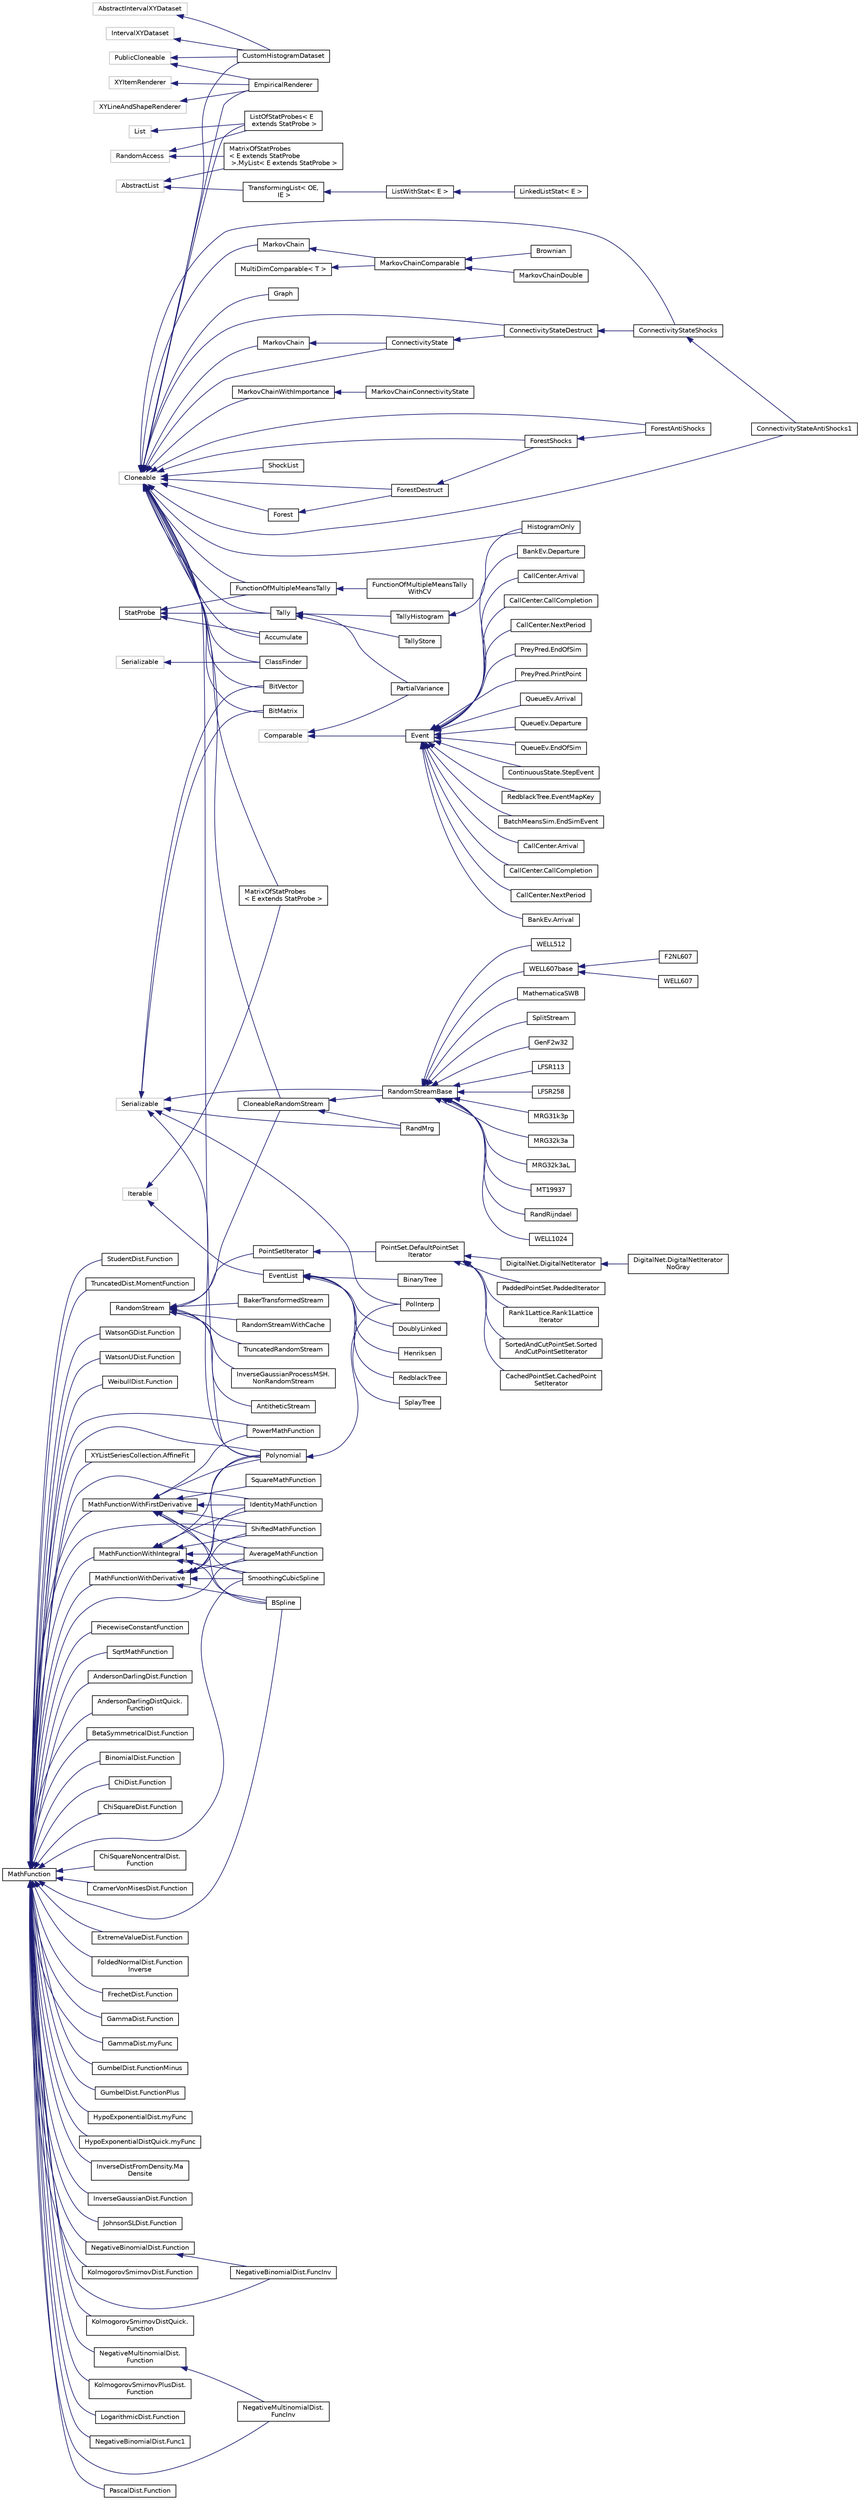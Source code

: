 digraph "Graphical Class Hierarchy"
{
 // INTERACTIVE_SVG=YES
  bgcolor="transparent";
  edge [fontname="Helvetica",fontsize="10",labelfontname="Helvetica",labelfontsize="10"];
  node [fontname="Helvetica",fontsize="10",shape=record];
  rankdir="LR";
  Node782 [label="AbstractIntervalXYDataset",height=0.2,width=0.4,color="grey75"];
  Node782 -> Node698 [dir="back",color="midnightblue",fontsize="10",style="solid",fontname="Helvetica"];
  Node698 [label="CustomHistogramDataset",height=0.2,width=0.4,color="black",URL="$d9/d1e/classumontreal_1_1ssj_1_1charts_1_1CustomHistogramDataset.html",tooltip="A dataset that can be used for creating histograms. "];
  Node778 [label="AbstractList",height=0.2,width=0.4,color="grey75"];
  Node778 -> Node755 [dir="back",color="midnightblue",fontsize="10",style="solid",fontname="Helvetica"];
  Node755 [label="MatrixOfStatProbes\l\< E extends StatProbe\l \>.MyList\< E extends StatProbe \>",height=0.2,width=0.4,color="black",URL="$d0/d79/classumontreal_1_1ssj_1_1stat_1_1matrix_1_1MatrixOfStatProbes_1_1MyList.html"];
  Node778 -> Node779 [dir="back",color="midnightblue",fontsize="10",style="solid",fontname="Helvetica"];
  Node779 [label="TransformingList\< OE,\l IE \>",height=0.2,width=0.4,color="black",URL="$da/d72/classumontreal_1_1ssj_1_1util_1_1TransformingList.html",tooltip="Represents a list that dynamically transforms the elements of another list. "];
  Node779 -> Node780 [dir="back",color="midnightblue",fontsize="10",style="solid",fontname="Helvetica"];
  Node780 [label="ListWithStat\< E \>",height=0.2,width=0.4,color="black",URL="$d1/dd3/classumontreal_1_1ssj_1_1simevents_1_1ListWithStat.html",tooltip="Implements a list with integrated statistical probes to provide automatic collection of statistics on..."];
  Node780 -> Node781 [dir="back",color="midnightblue",fontsize="10",style="solid",fontname="Helvetica"];
  Node781 [label="LinkedListStat\< E \>",height=0.2,width=0.4,color="black",URL="$d4/d83/classumontreal_1_1ssj_1_1simevents_1_1LinkedListStat.html",tooltip="This class extends ListWithStat, and uses a linked list as the internal data structure. "];
  Node770 [label="IntervalXYDataset",height=0.2,width=0.4,color="grey75"];
  Node770 -> Node698 [dir="back",color="midnightblue",fontsize="10",style="solid",fontname="Helvetica"];
  Node765 [label="List",height=0.2,width=0.4,color="grey75"];
  Node765 -> Node714 [dir="back",color="midnightblue",fontsize="10",style="solid",fontname="Helvetica"];
  Node714 [label="ListOfStatProbes\< E\l extends StatProbe \>",height=0.2,width=0.4,color="black",URL="$dc/d24/classumontreal_1_1ssj_1_1stat_1_1list_1_1ListOfStatProbes.html",tooltip="Represents a list of statistical probes that can be managed simultaneously. "];
  Node756 [label="PublicCloneable",height=0.2,width=0.4,color="grey75"];
  Node756 -> Node698 [dir="back",color="midnightblue",fontsize="10",style="solid",fontname="Helvetica"];
  Node756 -> Node699 [dir="back",color="midnightblue",fontsize="10",style="solid",fontname="Helvetica"];
  Node699 [label="EmpiricalRenderer",height=0.2,width=0.4,color="black",URL="$d0/d6f/classumontreal_1_1ssj_1_1charts_1_1EmpiricalRenderer.html",tooltip="A renderer that draws horizontal lines between points and/or draws shapes at each data point to provi..."];
  Node754 [label="RandomAccess",height=0.2,width=0.4,color="grey75"];
  Node754 -> Node714 [dir="back",color="midnightblue",fontsize="10",style="solid",fontname="Helvetica"];
  Node754 -> Node755 [dir="back",color="midnightblue",fontsize="10",style="solid",fontname="Helvetica"];
  Node753 [label="Serializable",height=0.2,width=0.4,color="grey75"];
  Node753 -> Node420 [dir="back",color="midnightblue",fontsize="10",style="solid",fontname="Helvetica"];
  Node420 [label="PolInterp",height=0.2,width=0.4,color="black",URL="$d0/d21/classumontreal_1_1ssj_1_1functionfit_1_1PolInterp.html",tooltip="Represents a polynomial that interpolates through a set of points. "];
  Node753 -> Node419 [dir="back",color="midnightblue",fontsize="10",style="solid",fontname="Helvetica"];
  Node419 [label="Polynomial",height=0.2,width=0.4,color="black",URL="$df/de7/classumontreal_1_1ssj_1_1functions_1_1Polynomial.html",tooltip="Represents a polynomial of degree  in power form. "];
  Node419 -> Node420 [dir="back",color="midnightblue",fontsize="10",style="solid",fontname="Helvetica"];
  Node753 -> Node230 [dir="back",color="midnightblue",fontsize="10",style="solid",fontname="Helvetica"];
  Node230 [label="RandMrg",height=0.2,width=0.4,color="black",URL="$d5/ddb/classumontreal_1_1ssj_1_1rng_1_1RandMrg.html",tooltip="USE MRG32k3a INSTEAD of this class. "];
  Node753 -> Node231 [dir="back",color="midnightblue",fontsize="10",style="solid",fontname="Helvetica"];
  Node231 [label="RandomStreamBase",height=0.2,width=0.4,color="black",URL="$d1/dbe/classumontreal_1_1ssj_1_1rng_1_1RandomStreamBase.html",tooltip="This class provides a convenient foundation on which RNGs can be built. "];
  Node231 -> Node232 [dir="back",color="midnightblue",fontsize="10",style="solid",fontname="Helvetica"];
  Node232 [label="MathematicaSWB",height=0.2,width=0.4,color="black",URL="$dc/da1/classift6561examples_1_1MathematicaSWB.html"];
  Node231 -> Node233 [dir="back",color="midnightblue",fontsize="10",style="solid",fontname="Helvetica"];
  Node233 [label="SplitStream",height=0.2,width=0.4,color="black",URL="$de/d91/classumontreal_1_1ssj_1_1mcqmctools_1_1anova_1_1SplitStream.html",tooltip="Implements a random stream that mixes two input streams by using a coordinate mask. "];
  Node231 -> Node234 [dir="back",color="midnightblue",fontsize="10",style="solid",fontname="Helvetica"];
  Node234 [label="GenF2w32",height=0.2,width=0.4,color="black",URL="$d5/d97/classumontreal_1_1ssj_1_1rng_1_1GenF2w32.html",tooltip="Implements the RandomStream interface via inheritance from RandomStreamBase. "];
  Node231 -> Node235 [dir="back",color="midnightblue",fontsize="10",style="solid",fontname="Helvetica"];
  Node235 [label="LFSR113",height=0.2,width=0.4,color="black",URL="$da/dba/classumontreal_1_1ssj_1_1rng_1_1LFSR113.html",tooltip="Extends RandomStreamBase using a composite linear feedback shift register (LFSR) (or Tausworthe) RNG ..."];
  Node231 -> Node236 [dir="back",color="midnightblue",fontsize="10",style="solid",fontname="Helvetica"];
  Node236 [label="LFSR258",height=0.2,width=0.4,color="black",URL="$d0/df1/classumontreal_1_1ssj_1_1rng_1_1LFSR258.html",tooltip="Extends RandomStreamBase using a 64-bit composite linear feedback shift register (LFSR) (or Tausworth..."];
  Node231 -> Node237 [dir="back",color="midnightblue",fontsize="10",style="solid",fontname="Helvetica"];
  Node237 [label="MRG31k3p",height=0.2,width=0.4,color="black",URL="$df/d8a/classumontreal_1_1ssj_1_1rng_1_1MRG31k3p.html",tooltip="Extends the abstract class RandomStreamBase, thus implementing the RandomStream interface indirectly..."];
  Node231 -> Node238 [dir="back",color="midnightblue",fontsize="10",style="solid",fontname="Helvetica"];
  Node238 [label="MRG32k3a",height=0.2,width=0.4,color="black",URL="$da/d6a/classumontreal_1_1ssj_1_1rng_1_1MRG32k3a.html",tooltip="Extends the abstract class RandomStreamBase by using as a backbone (or main) generator the combined m..."];
  Node231 -> Node239 [dir="back",color="midnightblue",fontsize="10",style="solid",fontname="Helvetica"];
  Node239 [label="MRG32k3aL",height=0.2,width=0.4,color="black",URL="$d8/d0d/classumontreal_1_1ssj_1_1rng_1_1MRG32k3aL.html",tooltip="The same generator as MRG32k3a, except here it is implemented with type long instead of double..."];
  Node231 -> Node240 [dir="back",color="midnightblue",fontsize="10",style="solid",fontname="Helvetica"];
  Node240 [label="MT19937",height=0.2,width=0.4,color="black",URL="$df/d21/classumontreal_1_1ssj_1_1rng_1_1MT19937.html",tooltip="Implements the RandomStream interface via inheritance from RandomStreamBase. "];
  Node231 -> Node241 [dir="back",color="midnightblue",fontsize="10",style="solid",fontname="Helvetica"];
  Node241 [label="RandRijndael",height=0.2,width=0.4,color="black",URL="$d9/d2d/classumontreal_1_1ssj_1_1rng_1_1RandRijndael.html",tooltip="Implements a RNG using the Rijndael block cipher algorithm (AES) with key and block lengths of 128 bi..."];
  Node231 -> Node242 [dir="back",color="midnightblue",fontsize="10",style="solid",fontname="Helvetica"];
  Node242 [label="WELL1024",height=0.2,width=0.4,color="black",URL="$d0/d45/classumontreal_1_1ssj_1_1rng_1_1WELL1024.html",tooltip="Implements the RandomStream interface via inheritance from RandomStreamBase. "];
  Node231 -> Node243 [dir="back",color="midnightblue",fontsize="10",style="solid",fontname="Helvetica"];
  Node243 [label="WELL512",height=0.2,width=0.4,color="black",URL="$d3/d0e/classumontreal_1_1ssj_1_1rng_1_1WELL512.html",tooltip="This class implements the RandomStream interface via inheritance from RandomStreamBase. "];
  Node231 -> Node244 [dir="back",color="midnightblue",fontsize="10",style="solid",fontname="Helvetica"];
  Node244 [label="WELL607base",height=0.2,width=0.4,color="black",URL="$db/d07/classumontreal_1_1ssj_1_1rng_1_1WELL607base.html"];
  Node244 -> Node245 [dir="back",color="midnightblue",fontsize="10",style="solid",fontname="Helvetica"];
  Node245 [label="F2NL607",height=0.2,width=0.4,color="black",URL="$d5/d5b/classumontreal_1_1ssj_1_1rng_1_1F2NL607.html",tooltip="Implements the RandomStream interface by using as a backbone generator the combination of the WELL607..."];
  Node244 -> Node246 [dir="back",color="midnightblue",fontsize="10",style="solid",fontname="Helvetica"];
  Node246 [label="WELL607",height=0.2,width=0.4,color="black",URL="$da/dc3/classumontreal_1_1ssj_1_1rng_1_1WELL607.html",tooltip="This class implements the RandomStream interface via inheritance from RandomStreamBase. "];
  Node753 -> Node715 [dir="back",color="midnightblue",fontsize="10",style="solid",fontname="Helvetica"];
  Node715 [label="BitMatrix",height=0.2,width=0.4,color="black",URL="$d3/d48/classumontreal_1_1ssj_1_1util_1_1BitMatrix.html",tooltip="This class implements matrices of bits of arbitrary dimensions. "];
  Node753 -> Node716 [dir="back",color="midnightblue",fontsize="10",style="solid",fontname="Helvetica"];
  Node716 [label="BitVector",height=0.2,width=0.4,color="black",URL="$d4/d6b/classumontreal_1_1ssj_1_1util_1_1BitVector.html",tooltip="This class implements vectors of bits and the operations needed to use them. "];
  Node752 [label="XYItemRenderer",height=0.2,width=0.4,color="grey75"];
  Node752 -> Node699 [dir="back",color="midnightblue",fontsize="10",style="solid",fontname="Helvetica"];
  Node751 [label="XYLineAndShapeRenderer",height=0.2,width=0.4,color="grey75"];
  Node751 -> Node699 [dir="back",color="midnightblue",fontsize="10",style="solid",fontname="Helvetica"];
  Node697 [label="Cloneable",height=0.2,width=0.4,color="grey75"];
  Node697 -> Node698 [dir="back",color="midnightblue",fontsize="10",style="solid",fontname="Helvetica"];
  Node697 -> Node699 [dir="back",color="midnightblue",fontsize="10",style="solid",fontname="Helvetica"];
  Node697 -> Node419 [dir="back",color="midnightblue",fontsize="10",style="solid",fontname="Helvetica"];
  Node697 -> Node700 [dir="back",color="midnightblue",fontsize="10",style="solid",fontname="Helvetica"];
  Node700 [label="MarkovChain",height=0.2,width=0.4,color="black",URL="$d1/df2/classumontreal_1_1ssj_1_1markovchainrqmc_1_1MarkovChain.html",tooltip="This class defines a generic Markov chain and provides basic tools to simulate it for a given number ..."];
  Node700 -> Node357 [dir="back",color="midnightblue",fontsize="10",style="solid",fontname="Helvetica"];
  Node357 [label="MarkovChainComparable",height=0.2,width=0.4,color="black",URL="$d0/d49/classumontreal_1_1ssj_1_1markovchainrqmc_1_1MarkovChainComparable.html",tooltip="A subclass of MarkovChain for which there is a total ordering between the states, induced by the impl..."];
  Node357 -> Node358 [dir="back",color="midnightblue",fontsize="10",style="solid",fontname="Helvetica"];
  Node358 [label="Brownian",height=0.2,width=0.4,color="black",URL="$da/d99/classmarkovchainrqmc_1_1Brownian.html"];
  Node357 -> Node359 [dir="back",color="midnightblue",fontsize="10",style="solid",fontname="Helvetica"];
  Node359 [label="MarkovChainDouble",height=0.2,width=0.4,color="black",URL="$d9/d9b/classumontreal_1_1ssj_1_1markovchainrqmc_1_1MarkovChainDouble.html",tooltip="A special kind of Markov chain whose state space is a subset of the real numbers. ..."];
  Node697 -> Node701 [dir="back",color="midnightblue",fontsize="10",style="solid",fontname="Helvetica"];
  Node701 [label="ConnectivityState",height=0.2,width=0.4,color="black",URL="$d6/dd7/classumontreal_1_1ssj_1_1networks_1_1ConnectivityState.html",tooltip="Extends the class MarkoChain and implements the methods referring to the conditional sampling..."];
  Node701 -> Node702 [dir="back",color="midnightblue",fontsize="10",style="solid",fontname="Helvetica"];
  Node702 [label="ConnectivityStateDestruct",height=0.2,width=0.4,color="black",URL="$dc/d9e/classumontreal_1_1ssj_1_1networks_1_1ConnectivityStateDestruct.html",tooltip="Implements one step of the Markov chain for the destructive schema. "];
  Node702 -> Node703 [dir="back",color="midnightblue",fontsize="10",style="solid",fontname="Helvetica"];
  Node703 [label="ConnectivityStateShocks",height=0.2,width=0.4,color="black",URL="$da/da8/classumontreal_1_1ssj_1_1networks_1_1ConnectivityStateShocks.html",tooltip="Implements one step of the Markov chain for the destructive schema with shocks. "];
  Node703 -> Node704 [dir="back",color="midnightblue",fontsize="10",style="solid",fontname="Helvetica"];
  Node704 [label="ConnectivityStateAntiShocks1",height=0.2,width=0.4,color="black",URL="$d1/da4/classumontreal_1_1ssj_1_1networks_1_1ConnectivityStateAntiShocks1.html",tooltip="Implements one step of the Markov chain for the schema with anti-shocks, using the anti-rates mu_j = ..."];
  Node697 -> Node704 [dir="back",color="midnightblue",fontsize="10",style="solid",fontname="Helvetica"];
  Node697 -> Node702 [dir="back",color="midnightblue",fontsize="10",style="solid",fontname="Helvetica"];
  Node697 -> Node703 [dir="back",color="midnightblue",fontsize="10",style="solid",fontname="Helvetica"];
  Node697 -> Node705 [dir="back",color="midnightblue",fontsize="10",style="solid",fontname="Helvetica"];
  Node705 [label="Forest",height=0.2,width=0.4,color="black",URL="$d8/d06/classumontreal_1_1ssj_1_1networks_1_1Forest.html",tooltip="This class implements forest and trees. "];
  Node705 -> Node706 [dir="back",color="midnightblue",fontsize="10",style="solid",fontname="Helvetica"];
  Node706 [label="ForestDestruct",height=0.2,width=0.4,color="black",URL="$d3/d47/classumontreal_1_1ssj_1_1networks_1_1ForestDestruct.html",tooltip="Implements forest for the destructive schema. "];
  Node706 -> Node707 [dir="back",color="midnightblue",fontsize="10",style="solid",fontname="Helvetica"];
  Node707 [label="ForestShocks",height=0.2,width=0.4,color="black",URL="$d3/d3a/classumontreal_1_1ssj_1_1networks_1_1ForestShocks.html",tooltip="Implements forest for the destructive schema with shocks. "];
  Node707 -> Node708 [dir="back",color="midnightblue",fontsize="10",style="solid",fontname="Helvetica"];
  Node708 [label="ForestAntiShocks",height=0.2,width=0.4,color="black",URL="$d0/dd7/classumontreal_1_1ssj_1_1networks_1_1ForestAntiShocks.html",tooltip="Implements forest for the schema with anti shocks. "];
  Node697 -> Node708 [dir="back",color="midnightblue",fontsize="10",style="solid",fontname="Helvetica"];
  Node697 -> Node706 [dir="back",color="midnightblue",fontsize="10",style="solid",fontname="Helvetica"];
  Node697 -> Node707 [dir="back",color="midnightblue",fontsize="10",style="solid",fontname="Helvetica"];
  Node697 -> Node709 [dir="back",color="midnightblue",fontsize="10",style="solid",fontname="Helvetica"];
  Node709 [label="Graph",height=0.2,width=0.4,color="black",URL="$d4/d6e/classumontreal_1_1ssj_1_1networks_1_1Graph.html",tooltip="This class implements a stochastic non-oriented weighted graph (a network). "];
  Node697 -> Node710 [dir="back",color="midnightblue",fontsize="10",style="solid",fontname="Helvetica"];
  Node710 [label="MarkovChain",height=0.2,width=0.4,color="black",URL="$d7/d8c/classumontreal_1_1ssj_1_1networks_1_1MarkovChain.html",tooltip="Abstract class, extended by Connectivity State and al. "];
  Node710 -> Node701 [dir="back",color="midnightblue",fontsize="10",style="solid",fontname="Helvetica"];
  Node697 -> Node711 [dir="back",color="midnightblue",fontsize="10",style="solid",fontname="Helvetica"];
  Node711 [label="MarkovChainWithImportance",height=0.2,width=0.4,color="black",URL="$d7/df3/classumontreal_1_1ssj_1_1networks_1_1MarkovChainWithImportance.html",tooltip="Abstract class, extended by Connectivity State and al. "];
  Node711 -> Node712 [dir="back",color="midnightblue",fontsize="10",style="solid",fontname="Helvetica"];
  Node712 [label="MarkovChainConnectivityState",height=0.2,width=0.4,color="black",URL="$db/d98/classumontreal_1_1ssj_1_1networks_1_1MarkovChainConnectivityState.html"];
  Node697 -> Node713 [dir="back",color="midnightblue",fontsize="10",style="solid",fontname="Helvetica"];
  Node713 [label="ShockList",height=0.2,width=0.4,color="black",URL="$d9/d27/classumontreal_1_1ssj_1_1networks_1_1ShockList.html",tooltip="This class implements lists of shocks which make sets of links in a graph fail simultaneously. "];
  Node697 -> Node229 [dir="back",color="midnightblue",fontsize="10",style="solid",fontname="Helvetica"];
  Node229 [label="CloneableRandomStream",height=0.2,width=0.4,color="black",URL="$d1/d5f/interfaceumontreal_1_1ssj_1_1rng_1_1CloneableRandomStream.html",tooltip="CloneableRandomStream extends RandomStream and Cloneable. "];
  Node229 -> Node230 [dir="back",color="midnightblue",fontsize="10",style="solid",fontname="Helvetica"];
  Node229 -> Node231 [dir="back",color="midnightblue",fontsize="10",style="solid",fontname="Helvetica"];
  Node697 -> Node1 [dir="back",color="midnightblue",fontsize="10",style="solid",fontname="Helvetica"];
  Node1 [label="Accumulate",height=0.2,width=0.4,color="black",URL="$d2/d19/classumontreal_1_1ssj_1_1simevents_1_1Accumulate.html",tooltip="A subclass of umontreal.ssj.stat.StatProbe, for collecting statistics on a variable that evolves in s..."];
  Node697 -> Node2 [dir="back",color="midnightblue",fontsize="10",style="solid",fontname="Helvetica"];
  Node2 [label="FunctionOfMultipleMeansTally",height=0.2,width=0.4,color="black",URL="$da/dee/classumontreal_1_1ssj_1_1stat_1_1FunctionOfMultipleMeansTally.html",tooltip="Represents a statistical collector for estimating a function of multiple means with a confidence inte..."];
  Node2 -> Node3 [dir="back",color="midnightblue",fontsize="10",style="solid",fontname="Helvetica"];
  Node3 [label="FunctionOfMultipleMeansTally\lWithCV",height=0.2,width=0.4,color="black",URL="$d0/d98/classumontreal_1_1ssj_1_1stat_1_1list_1_1lincv_1_1FunctionOfMultipleMeansTallyWithCV.html",tooltip="Represents a function of multiple means tally for an estimator with linear control variables..."];
  Node697 -> Node7 [dir="back",color="midnightblue",fontsize="10",style="solid",fontname="Helvetica"];
  Node7 [label="HistogramOnly",height=0.2,width=0.4,color="black",URL="$d0/db7/classumontreal_1_1ssj_1_1stat_1_1HistogramOnly.html",tooltip="This class is similar to TallyHistogram, except that it does not maintain the min, max, average, and variance of the observations. "];
  Node697 -> Node714 [dir="back",color="midnightblue",fontsize="10",style="solid",fontname="Helvetica"];
  Node697 -> Node493 [dir="back",color="midnightblue",fontsize="10",style="solid",fontname="Helvetica"];
  Node493 [label="MatrixOfStatProbes\l\< E extends StatProbe \>",height=0.2,width=0.4,color="black",URL="$d6/de1/classumontreal_1_1ssj_1_1stat_1_1matrix_1_1MatrixOfStatProbes.html",tooltip="Represents a matrix of statistical probes that can be managed simultaneously. "];
  Node697 -> Node4 [dir="back",color="midnightblue",fontsize="10",style="solid",fontname="Helvetica"];
  Node4 [label="Tally",height=0.2,width=0.4,color="black",URL="$d8/d54/classumontreal_1_1ssj_1_1stat_1_1Tally.html",tooltip="A subclass of StatProbe. "];
  Node4 -> Node5 [dir="back",color="midnightblue",fontsize="10",style="solid",fontname="Helvetica"];
  Node5 [label="PartialVariance",height=0.2,width=0.4,color="black",URL="$d3/d2c/classumontreal_1_1ssj_1_1mcqmctools_1_1anova_1_1PartialVariance.html",tooltip="Represents the partial variance of a function with respect to a given coordinate set. "];
  Node4 -> Node6 [dir="back",color="midnightblue",fontsize="10",style="solid",fontname="Helvetica"];
  Node6 [label="TallyHistogram",height=0.2,width=0.4,color="black",URL="$de/d2f/classumontreal_1_1ssj_1_1stat_1_1TallyHistogram.html",tooltip="This class extends Tally. "];
  Node6 -> Node7 [dir="back",color="midnightblue",fontsize="10",style="solid",fontname="Helvetica"];
  Node4 -> Node8 [dir="back",color="midnightblue",fontsize="10",style="solid",fontname="Helvetica"];
  Node8 [label="TallyStore",height=0.2,width=0.4,color="black",URL="$d8/de5/classumontreal_1_1ssj_1_1stat_1_1TallyStore.html",tooltip="This class is a variant of Tally for which the individual observations are stored in a list implement..."];
  Node697 -> Node715 [dir="back",color="midnightblue",fontsize="10",style="solid",fontname="Helvetica"];
  Node697 -> Node716 [dir="back",color="midnightblue",fontsize="10",style="solid",fontname="Helvetica"];
  Node697 -> Node96 [dir="back",color="midnightblue",fontsize="10",style="solid",fontname="Helvetica"];
  Node96 [label="ClassFinder",height=0.2,width=0.4,color="black",URL="$d8/dbe/classumontreal_1_1ssj_1_1util_1_1ClassFinder.html",tooltip="Utility class used to convert a simple class name to a fully qualified class object. "];
  Node676 [label="Comparable",height=0.2,width=0.4,color="grey75"];
  Node676 -> Node5 [dir="back",color="midnightblue",fontsize="10",style="solid",fontname="Helvetica"];
  Node676 -> Node677 [dir="back",color="midnightblue",fontsize="10",style="solid",fontname="Helvetica"];
  Node677 [label="Event",height=0.2,width=0.4,color="black",URL="$dc/dc0/classumontreal_1_1ssj_1_1simevents_1_1Event.html",tooltip="This abstract class provides event scheduling tools. "];
  Node677 -> Node678 [dir="back",color="midnightblue",fontsize="10",style="solid",fontname="Helvetica"];
  Node678 [label="CallCenter.Arrival",height=0.2,width=0.4,color="black",URL="$de/dd6/classift6561examples_1_1CallCenter_1_1Arrival.html"];
  Node677 -> Node679 [dir="back",color="midnightblue",fontsize="10",style="solid",fontname="Helvetica"];
  Node679 [label="CallCenter.CallCompletion",height=0.2,width=0.4,color="black",URL="$d7/df3/classift6561examples_1_1CallCenter_1_1CallCompletion.html"];
  Node677 -> Node680 [dir="back",color="midnightblue",fontsize="10",style="solid",fontname="Helvetica"];
  Node680 [label="CallCenter.NextPeriod",height=0.2,width=0.4,color="black",URL="$d0/de6/classift6561examples_1_1CallCenter_1_1NextPeriod.html"];
  Node677 -> Node681 [dir="back",color="midnightblue",fontsize="10",style="solid",fontname="Helvetica"];
  Node681 [label="BankEv.Arrival",height=0.2,width=0.4,color="black",URL="$d1/d31/classtutorial_1_1BankEv_1_1Arrival.html"];
  Node677 -> Node682 [dir="back",color="midnightblue",fontsize="10",style="solid",fontname="Helvetica"];
  Node682 [label="BankEv.Departure",height=0.2,width=0.4,color="black",URL="$d3/dc9/classtutorial_1_1BankEv_1_1Departure.html"];
  Node677 -> Node683 [dir="back",color="midnightblue",fontsize="10",style="solid",fontname="Helvetica"];
  Node683 [label="CallCenter.Arrival",height=0.2,width=0.4,color="black",URL="$d4/d32/classtutorial_1_1CallCenter_1_1Arrival.html"];
  Node677 -> Node684 [dir="back",color="midnightblue",fontsize="10",style="solid",fontname="Helvetica"];
  Node684 [label="CallCenter.CallCompletion",height=0.2,width=0.4,color="black",URL="$d1/d40/classtutorial_1_1CallCenter_1_1CallCompletion.html"];
  Node677 -> Node685 [dir="back",color="midnightblue",fontsize="10",style="solid",fontname="Helvetica"];
  Node685 [label="CallCenter.NextPeriod",height=0.2,width=0.4,color="black",URL="$d9/d1e/classtutorial_1_1CallCenter_1_1NextPeriod.html"];
  Node677 -> Node686 [dir="back",color="midnightblue",fontsize="10",style="solid",fontname="Helvetica"];
  Node686 [label="PreyPred.EndOfSim",height=0.2,width=0.4,color="black",URL="$d0/de0/classtutorial_1_1PreyPred_1_1EndOfSim.html"];
  Node677 -> Node687 [dir="back",color="midnightblue",fontsize="10",style="solid",fontname="Helvetica"];
  Node687 [label="PreyPred.PrintPoint",height=0.2,width=0.4,color="black",URL="$d7/d63/classtutorial_1_1PreyPred_1_1PrintPoint.html"];
  Node677 -> Node688 [dir="back",color="midnightblue",fontsize="10",style="solid",fontname="Helvetica"];
  Node688 [label="QueueEv.Arrival",height=0.2,width=0.4,color="black",URL="$d0/d40/classtutorial_1_1QueueEv_1_1Arrival.html"];
  Node677 -> Node689 [dir="back",color="midnightblue",fontsize="10",style="solid",fontname="Helvetica"];
  Node689 [label="QueueEv.Departure",height=0.2,width=0.4,color="black",URL="$d6/d89/classtutorial_1_1QueueEv_1_1Departure.html"];
  Node677 -> Node690 [dir="back",color="midnightblue",fontsize="10",style="solid",fontname="Helvetica"];
  Node690 [label="QueueEv.EndOfSim",height=0.2,width=0.4,color="black",URL="$d6/d0f/classtutorial_1_1QueueEv_1_1EndOfSim.html"];
  Node677 -> Node691 [dir="back",color="midnightblue",fontsize="10",style="solid",fontname="Helvetica"];
  Node691 [label="ContinuousState.StepEvent",height=0.2,width=0.4,color="black",URL="$d7/d94/classumontreal_1_1ssj_1_1simevents_1_1ContinuousState_1_1StepEvent.html"];
  Node677 -> Node692 [dir="back",color="midnightblue",fontsize="10",style="solid",fontname="Helvetica"];
  Node692 [label="RedblackTree.EventMapKey",height=0.2,width=0.4,color="black",URL="$d0/d34/classumontreal_1_1ssj_1_1simevents_1_1eventlist_1_1RedblackTree_1_1EventMapKey.html"];
  Node677 -> Node693 [dir="back",color="midnightblue",fontsize="10",style="solid",fontname="Helvetica"];
  Node693 [label="BatchMeansSim.EndSimEvent",height=0.2,width=0.4,color="black",URL="$d7/d9a/classumontreal_1_1ssj_1_1simexp_1_1BatchMeansSim_1_1EndSimEvent.html"];
  Node486 [label="Iterable",height=0.2,width=0.4,color="grey75"];
  Node486 -> Node487 [dir="back",color="midnightblue",fontsize="10",style="solid",fontname="Helvetica"];
  Node487 [label="EventList",height=0.2,width=0.4,color="black",URL="$d8/d4a/interfaceumontreal_1_1ssj_1_1simevents_1_1eventlist_1_1EventList.html",tooltip="An interface for implementations of event lists. "];
  Node487 -> Node488 [dir="back",color="midnightblue",fontsize="10",style="solid",fontname="Helvetica"];
  Node488 [label="BinaryTree",height=0.2,width=0.4,color="black",URL="$d0/d17/classumontreal_1_1ssj_1_1simevents_1_1eventlist_1_1BinaryTree.html",tooltip="An implementation of EventList using a binary search tree. "];
  Node487 -> Node489 [dir="back",color="midnightblue",fontsize="10",style="solid",fontname="Helvetica"];
  Node489 [label="DoublyLinked",height=0.2,width=0.4,color="black",URL="$d1/d6b/classumontreal_1_1ssj_1_1simevents_1_1eventlist_1_1DoublyLinked.html",tooltip="An implementation of EventList using a doubly linked linear list. "];
  Node487 -> Node490 [dir="back",color="midnightblue",fontsize="10",style="solid",fontname="Helvetica"];
  Node490 [label="Henriksen",height=0.2,width=0.4,color="black",URL="$d6/dcd/classumontreal_1_1ssj_1_1simevents_1_1eventlist_1_1Henriksen.html",tooltip="An implementation of EventList using the doubly-linked indexed list of Henriksen   (see also   (p..."];
  Node487 -> Node491 [dir="back",color="midnightblue",fontsize="10",style="solid",fontname="Helvetica"];
  Node491 [label="RedblackTree",height=0.2,width=0.4,color="black",URL="$df/dd8/classumontreal_1_1ssj_1_1simevents_1_1eventlist_1_1RedblackTree.html",tooltip="An implementation of EventList using a red black tree, which is similar to a binary search tree excep..."];
  Node487 -> Node492 [dir="back",color="midnightblue",fontsize="10",style="solid",fontname="Helvetica"];
  Node492 [label="SplayTree",height=0.2,width=0.4,color="black",URL="$d9/d6c/classumontreal_1_1ssj_1_1simevents_1_1eventlist_1_1SplayTree.html",tooltip="An implementation of EventList using a splay tree  . "];
  Node486 -> Node493 [dir="back",color="midnightblue",fontsize="10",style="solid",fontname="Helvetica"];
  Node412 [label="MathFunction",height=0.2,width=0.4,color="black",URL="$d4/daa/interfaceumontreal_1_1ssj_1_1functions_1_1MathFunction.html",tooltip="This interface should be implemented by classes which represent univariate mathematical functions..."];
  Node412 -> Node413 [dir="back",color="midnightblue",fontsize="10",style="solid",fontname="Helvetica"];
  Node413 [label="XYListSeriesCollection.AffineFit",height=0.2,width=0.4,color="black",URL="$d8/d31/classumontreal_1_1ssj_1_1charts_1_1XYListSeriesCollection_1_1AffineFit.html"];
  Node412 -> Node414 [dir="back",color="midnightblue",fontsize="10",style="solid",fontname="Helvetica"];
  Node414 [label="BSpline",height=0.2,width=0.4,color="black",URL="$d5/d10/classumontreal_1_1ssj_1_1functionfit_1_1BSpline.html",tooltip="Represents a B-spline with control points at . "];
  Node412 -> Node415 [dir="back",color="midnightblue",fontsize="10",style="solid",fontname="Helvetica"];
  Node415 [label="SmoothingCubicSpline",height=0.2,width=0.4,color="black",URL="$d0/d24/classumontreal_1_1ssj_1_1functionfit_1_1SmoothingCubicSpline.html",tooltip="Represents a cubic spline with nodes at  computed with the smoothing cubic spline algorithm of Schoen..."];
  Node412 -> Node416 [dir="back",color="midnightblue",fontsize="10",style="solid",fontname="Helvetica"];
  Node416 [label="AverageMathFunction",height=0.2,width=0.4,color="black",URL="$d4/dd2/classumontreal_1_1ssj_1_1functions_1_1AverageMathFunction.html",tooltip="Represents a function computing the average of several functions. "];
  Node412 -> Node417 [dir="back",color="midnightblue",fontsize="10",style="solid",fontname="Helvetica"];
  Node417 [label="IdentityMathFunction",height=0.2,width=0.4,color="black",URL="$df/d88/classumontreal_1_1ssj_1_1functions_1_1IdentityMathFunction.html",tooltip="Represents the identity function . "];
  Node412 -> Node418 [dir="back",color="midnightblue",fontsize="10",style="solid",fontname="Helvetica"];
  Node418 [label="MathFunctionWithDerivative",height=0.2,width=0.4,color="black",URL="$df/d09/interfaceumontreal_1_1ssj_1_1functions_1_1MathFunctionWithDerivative.html",tooltip="Represents a mathematical function whose th derivative can be computed using derivative(double,int). "];
  Node418 -> Node414 [dir="back",color="midnightblue",fontsize="10",style="solid",fontname="Helvetica"];
  Node418 -> Node415 [dir="back",color="midnightblue",fontsize="10",style="solid",fontname="Helvetica"];
  Node418 -> Node416 [dir="back",color="midnightblue",fontsize="10",style="solid",fontname="Helvetica"];
  Node418 -> Node417 [dir="back",color="midnightblue",fontsize="10",style="solid",fontname="Helvetica"];
  Node418 -> Node419 [dir="back",color="midnightblue",fontsize="10",style="solid",fontname="Helvetica"];
  Node418 -> Node421 [dir="back",color="midnightblue",fontsize="10",style="solid",fontname="Helvetica"];
  Node421 [label="ShiftedMathFunction",height=0.2,width=0.4,color="black",URL="$dc/d96/classumontreal_1_1ssj_1_1functions_1_1ShiftedMathFunction.html",tooltip="Represents a function computing  for a user-defined function  and shift . "];
  Node412 -> Node422 [dir="back",color="midnightblue",fontsize="10",style="solid",fontname="Helvetica"];
  Node422 [label="MathFunctionWithFirstDerivative",height=0.2,width=0.4,color="black",URL="$db/d0d/interfaceumontreal_1_1ssj_1_1functions_1_1MathFunctionWithFirstDerivative.html",tooltip="Represents a mathematical function whose derivative can be computed using derivative(double). "];
  Node422 -> Node414 [dir="back",color="midnightblue",fontsize="10",style="solid",fontname="Helvetica"];
  Node422 -> Node415 [dir="back",color="midnightblue",fontsize="10",style="solid",fontname="Helvetica"];
  Node422 -> Node416 [dir="back",color="midnightblue",fontsize="10",style="solid",fontname="Helvetica"];
  Node422 -> Node417 [dir="back",color="midnightblue",fontsize="10",style="solid",fontname="Helvetica"];
  Node422 -> Node419 [dir="back",color="midnightblue",fontsize="10",style="solid",fontname="Helvetica"];
  Node422 -> Node423 [dir="back",color="midnightblue",fontsize="10",style="solid",fontname="Helvetica"];
  Node423 [label="PowerMathFunction",height=0.2,width=0.4,color="black",URL="$d8/d55/classumontreal_1_1ssj_1_1functions_1_1PowerMathFunction.html",tooltip="Represents a function computing  for a user-defined function  and power . "];
  Node422 -> Node421 [dir="back",color="midnightblue",fontsize="10",style="solid",fontname="Helvetica"];
  Node422 -> Node424 [dir="back",color="midnightblue",fontsize="10",style="solid",fontname="Helvetica"];
  Node424 [label="SquareMathFunction",height=0.2,width=0.4,color="black",URL="$d7/dfd/classumontreal_1_1ssj_1_1functions_1_1SquareMathFunction.html",tooltip="Represents a function computing  for a user-defined function . "];
  Node412 -> Node425 [dir="back",color="midnightblue",fontsize="10",style="solid",fontname="Helvetica"];
  Node425 [label="MathFunctionWithIntegral",height=0.2,width=0.4,color="black",URL="$d1/d52/interfaceumontreal_1_1ssj_1_1functions_1_1MathFunctionWithIntegral.html",tooltip="Represents a mathematical function whose integral can be computed by the integral(double,double) method. "];
  Node425 -> Node414 [dir="back",color="midnightblue",fontsize="10",style="solid",fontname="Helvetica"];
  Node425 -> Node415 [dir="back",color="midnightblue",fontsize="10",style="solid",fontname="Helvetica"];
  Node425 -> Node416 [dir="back",color="midnightblue",fontsize="10",style="solid",fontname="Helvetica"];
  Node425 -> Node417 [dir="back",color="midnightblue",fontsize="10",style="solid",fontname="Helvetica"];
  Node425 -> Node419 [dir="back",color="midnightblue",fontsize="10",style="solid",fontname="Helvetica"];
  Node425 -> Node421 [dir="back",color="midnightblue",fontsize="10",style="solid",fontname="Helvetica"];
  Node412 -> Node426 [dir="back",color="midnightblue",fontsize="10",style="solid",fontname="Helvetica"];
  Node426 [label="PiecewiseConstantFunction",height=0.2,width=0.4,color="black",URL="$da/d33/classumontreal_1_1ssj_1_1functions_1_1PiecewiseConstantFunction.html",tooltip="Represents a piecewise-constant function. "];
  Node412 -> Node419 [dir="back",color="midnightblue",fontsize="10",style="solid",fontname="Helvetica"];
  Node412 -> Node423 [dir="back",color="midnightblue",fontsize="10",style="solid",fontname="Helvetica"];
  Node412 -> Node421 [dir="back",color="midnightblue",fontsize="10",style="solid",fontname="Helvetica"];
  Node412 -> Node427 [dir="back",color="midnightblue",fontsize="10",style="solid",fontname="Helvetica"];
  Node427 [label="SqrtMathFunction",height=0.2,width=0.4,color="black",URL="$d1/db8/classumontreal_1_1ssj_1_1functions_1_1SqrtMathFunction.html",tooltip="Represents a function computing the square root of another function . "];
  Node412 -> Node428 [dir="back",color="midnightblue",fontsize="10",style="solid",fontname="Helvetica"];
  Node428 [label="AndersonDarlingDist.Function",height=0.2,width=0.4,color="black",URL="$d8/d5e/classumontreal_1_1ssj_1_1probdist_1_1AndersonDarlingDist_1_1Function.html"];
  Node412 -> Node429 [dir="back",color="midnightblue",fontsize="10",style="solid",fontname="Helvetica"];
  Node429 [label="AndersonDarlingDistQuick.\lFunction",height=0.2,width=0.4,color="black",URL="$da/d51/classumontreal_1_1ssj_1_1probdist_1_1AndersonDarlingDistQuick_1_1Function.html"];
  Node412 -> Node430 [dir="back",color="midnightblue",fontsize="10",style="solid",fontname="Helvetica"];
  Node430 [label="BetaSymmetricalDist.Function",height=0.2,width=0.4,color="black",URL="$df/dc6/classumontreal_1_1ssj_1_1probdist_1_1BetaSymmetricalDist_1_1Function.html"];
  Node412 -> Node431 [dir="back",color="midnightblue",fontsize="10",style="solid",fontname="Helvetica"];
  Node431 [label="BinomialDist.Function",height=0.2,width=0.4,color="black",URL="$d9/d9a/classumontreal_1_1ssj_1_1probdist_1_1BinomialDist_1_1Function.html"];
  Node412 -> Node432 [dir="back",color="midnightblue",fontsize="10",style="solid",fontname="Helvetica"];
  Node432 [label="ChiDist.Function",height=0.2,width=0.4,color="black",URL="$de/d52/classumontreal_1_1ssj_1_1probdist_1_1ChiDist_1_1Function.html"];
  Node412 -> Node433 [dir="back",color="midnightblue",fontsize="10",style="solid",fontname="Helvetica"];
  Node433 [label="ChiSquareDist.Function",height=0.2,width=0.4,color="black",URL="$d2/d9c/classumontreal_1_1ssj_1_1probdist_1_1ChiSquareDist_1_1Function.html"];
  Node412 -> Node434 [dir="back",color="midnightblue",fontsize="10",style="solid",fontname="Helvetica"];
  Node434 [label="ChiSquareNoncentralDist.\lFunction",height=0.2,width=0.4,color="black",URL="$d7/d97/classumontreal_1_1ssj_1_1probdist_1_1ChiSquareNoncentralDist_1_1Function.html"];
  Node412 -> Node435 [dir="back",color="midnightblue",fontsize="10",style="solid",fontname="Helvetica"];
  Node435 [label="CramerVonMisesDist.Function",height=0.2,width=0.4,color="black",URL="$dc/d78/classumontreal_1_1ssj_1_1probdist_1_1CramerVonMisesDist_1_1Function.html"];
  Node412 -> Node436 [dir="back",color="midnightblue",fontsize="10",style="solid",fontname="Helvetica"];
  Node436 [label="ExtremeValueDist.Function",height=0.2,width=0.4,color="black",URL="$d0/da5/classumontreal_1_1ssj_1_1probdist_1_1ExtremeValueDist_1_1Function.html"];
  Node412 -> Node437 [dir="back",color="midnightblue",fontsize="10",style="solid",fontname="Helvetica"];
  Node437 [label="FoldedNormalDist.Function\lInverse",height=0.2,width=0.4,color="black",URL="$d5/d54/classumontreal_1_1ssj_1_1probdist_1_1FoldedNormalDist_1_1FunctionInverse.html"];
  Node412 -> Node438 [dir="back",color="midnightblue",fontsize="10",style="solid",fontname="Helvetica"];
  Node438 [label="FrechetDist.Function",height=0.2,width=0.4,color="black",URL="$d0/d04/classumontreal_1_1ssj_1_1probdist_1_1FrechetDist_1_1Function.html"];
  Node412 -> Node439 [dir="back",color="midnightblue",fontsize="10",style="solid",fontname="Helvetica"];
  Node439 [label="GammaDist.Function",height=0.2,width=0.4,color="black",URL="$dd/dc3/classumontreal_1_1ssj_1_1probdist_1_1GammaDist_1_1Function.html"];
  Node412 -> Node440 [dir="back",color="midnightblue",fontsize="10",style="solid",fontname="Helvetica"];
  Node440 [label="GammaDist.myFunc",height=0.2,width=0.4,color="black",URL="$d1/d15/classumontreal_1_1ssj_1_1probdist_1_1GammaDist_1_1myFunc.html"];
  Node412 -> Node441 [dir="back",color="midnightblue",fontsize="10",style="solid",fontname="Helvetica"];
  Node441 [label="GumbelDist.FunctionMinus",height=0.2,width=0.4,color="black",URL="$d6/df8/classumontreal_1_1ssj_1_1probdist_1_1GumbelDist_1_1FunctionMinus.html"];
  Node412 -> Node442 [dir="back",color="midnightblue",fontsize="10",style="solid",fontname="Helvetica"];
  Node442 [label="GumbelDist.FunctionPlus",height=0.2,width=0.4,color="black",URL="$de/d67/classumontreal_1_1ssj_1_1probdist_1_1GumbelDist_1_1FunctionPlus.html"];
  Node412 -> Node443 [dir="back",color="midnightblue",fontsize="10",style="solid",fontname="Helvetica"];
  Node443 [label="HypoExponentialDist.myFunc",height=0.2,width=0.4,color="black",URL="$d6/de7/classumontreal_1_1ssj_1_1probdist_1_1HypoExponentialDist_1_1myFunc.html"];
  Node412 -> Node444 [dir="back",color="midnightblue",fontsize="10",style="solid",fontname="Helvetica"];
  Node444 [label="HypoExponentialDistQuick.myFunc",height=0.2,width=0.4,color="black",URL="$dd/df9/classumontreal_1_1ssj_1_1probdist_1_1HypoExponentialDistQuick_1_1myFunc.html"];
  Node412 -> Node445 [dir="back",color="midnightblue",fontsize="10",style="solid",fontname="Helvetica"];
  Node445 [label="InverseDistFromDensity.Ma\lDensite",height=0.2,width=0.4,color="black",URL="$d4/df8/classumontreal_1_1ssj_1_1probdist_1_1InverseDistFromDensity_1_1MaDensite.html"];
  Node412 -> Node446 [dir="back",color="midnightblue",fontsize="10",style="solid",fontname="Helvetica"];
  Node446 [label="InverseGaussianDist.Function",height=0.2,width=0.4,color="black",URL="$dd/d45/classumontreal_1_1ssj_1_1probdist_1_1InverseGaussianDist_1_1Function.html"];
  Node412 -> Node447 [dir="back",color="midnightblue",fontsize="10",style="solid",fontname="Helvetica"];
  Node447 [label="JohnsonSLDist.Function",height=0.2,width=0.4,color="black",URL="$d3/d95/classumontreal_1_1ssj_1_1probdist_1_1JohnsonSLDist_1_1Function.html"];
  Node412 -> Node448 [dir="back",color="midnightblue",fontsize="10",style="solid",fontname="Helvetica"];
  Node448 [label="KolmogorovSmirnovDist.Function",height=0.2,width=0.4,color="black",URL="$d4/dd5/classumontreal_1_1ssj_1_1probdist_1_1KolmogorovSmirnovDist_1_1Function.html"];
  Node412 -> Node449 [dir="back",color="midnightblue",fontsize="10",style="solid",fontname="Helvetica"];
  Node449 [label="KolmogorovSmirnovDistQuick.\lFunction",height=0.2,width=0.4,color="black",URL="$da/d26/classumontreal_1_1ssj_1_1probdist_1_1KolmogorovSmirnovDistQuick_1_1Function.html"];
  Node412 -> Node450 [dir="back",color="midnightblue",fontsize="10",style="solid",fontname="Helvetica"];
  Node450 [label="KolmogorovSmirnovPlusDist.\lFunction",height=0.2,width=0.4,color="black",URL="$dd/d51/classumontreal_1_1ssj_1_1probdist_1_1KolmogorovSmirnovPlusDist_1_1Function.html"];
  Node412 -> Node451 [dir="back",color="midnightblue",fontsize="10",style="solid",fontname="Helvetica"];
  Node451 [label="LogarithmicDist.Function",height=0.2,width=0.4,color="black",URL="$d5/dce/classumontreal_1_1ssj_1_1probdist_1_1LogarithmicDist_1_1Function.html"];
  Node412 -> Node452 [dir="back",color="midnightblue",fontsize="10",style="solid",fontname="Helvetica"];
  Node452 [label="NegativeBinomialDist.Func1",height=0.2,width=0.4,color="black",URL="$d7/d6b/classumontreal_1_1ssj_1_1probdist_1_1NegativeBinomialDist_1_1Func1.html"];
  Node412 -> Node453 [dir="back",color="midnightblue",fontsize="10",style="solid",fontname="Helvetica"];
  Node453 [label="NegativeBinomialDist.FuncInv",height=0.2,width=0.4,color="black",URL="$d1/d30/classumontreal_1_1ssj_1_1probdist_1_1NegativeBinomialDist_1_1FuncInv.html"];
  Node412 -> Node454 [dir="back",color="midnightblue",fontsize="10",style="solid",fontname="Helvetica"];
  Node454 [label="NegativeBinomialDist.Function",height=0.2,width=0.4,color="black",URL="$d1/dfa/classumontreal_1_1ssj_1_1probdist_1_1NegativeBinomialDist_1_1Function.html"];
  Node454 -> Node453 [dir="back",color="midnightblue",fontsize="10",style="solid",fontname="Helvetica"];
  Node412 -> Node455 [dir="back",color="midnightblue",fontsize="10",style="solid",fontname="Helvetica"];
  Node455 [label="PascalDist.Function",height=0.2,width=0.4,color="black",URL="$d1/d94/classumontreal_1_1ssj_1_1probdist_1_1PascalDist_1_1Function.html"];
  Node412 -> Node456 [dir="back",color="midnightblue",fontsize="10",style="solid",fontname="Helvetica"];
  Node456 [label="StudentDist.Function",height=0.2,width=0.4,color="black",URL="$db/dc2/classumontreal_1_1ssj_1_1probdist_1_1StudentDist_1_1Function.html"];
  Node412 -> Node457 [dir="back",color="midnightblue",fontsize="10",style="solid",fontname="Helvetica"];
  Node457 [label="TruncatedDist.MomentFunction",height=0.2,width=0.4,color="black",URL="$d0/de7/classumontreal_1_1ssj_1_1probdist_1_1TruncatedDist_1_1MomentFunction.html"];
  Node412 -> Node458 [dir="back",color="midnightblue",fontsize="10",style="solid",fontname="Helvetica"];
  Node458 [label="WatsonGDist.Function",height=0.2,width=0.4,color="black",URL="$d7/d91/classumontreal_1_1ssj_1_1probdist_1_1WatsonGDist_1_1Function.html"];
  Node412 -> Node459 [dir="back",color="midnightblue",fontsize="10",style="solid",fontname="Helvetica"];
  Node459 [label="WatsonUDist.Function",height=0.2,width=0.4,color="black",URL="$d6/d85/classumontreal_1_1ssj_1_1probdist_1_1WatsonUDist_1_1Function.html"];
  Node412 -> Node460 [dir="back",color="midnightblue",fontsize="10",style="solid",fontname="Helvetica"];
  Node460 [label="WeibullDist.Function",height=0.2,width=0.4,color="black",URL="$d8/d2d/classumontreal_1_1ssj_1_1probdist_1_1WeibullDist_1_1Function.html"];
  Node412 -> Node461 [dir="back",color="midnightblue",fontsize="10",style="solid",fontname="Helvetica"];
  Node461 [label="NegativeMultinomialDist.\lFuncInv",height=0.2,width=0.4,color="black",URL="$d4/d0a/classumontreal_1_1ssj_1_1probdistmulti_1_1NegativeMultinomialDist_1_1FuncInv.html"];
  Node412 -> Node462 [dir="back",color="midnightblue",fontsize="10",style="solid",fontname="Helvetica"];
  Node462 [label="NegativeMultinomialDist.\lFunction",height=0.2,width=0.4,color="black",URL="$d7/dbc/classumontreal_1_1ssj_1_1probdistmulti_1_1NegativeMultinomialDist_1_1Function.html"];
  Node462 -> Node461 [dir="back",color="midnightblue",fontsize="10",style="solid",fontname="Helvetica"];
  Node356 [label="MultiDimComparable\< T \>",height=0.2,width=0.4,color="black",URL="$d6/de9/interfaceumontreal_1_1ssj_1_1util_1_1sort_1_1MultiDimComparable.html",tooltip="This interface is an extension (or variant) of the Comparable interface in Java. "];
  Node356 -> Node357 [dir="back",color="midnightblue",fontsize="10",style="solid",fontname="Helvetica"];
  Node218 [label="RandomStream",height=0.2,width=0.4,color="black",URL="$d1/d7c/interfaceumontreal_1_1ssj_1_1rng_1_1RandomStream.html",tooltip="This interface defines the basic structures to handle multiple streams of uniform (pseudo)random numb..."];
  Node218 -> Node219 [dir="back",color="midnightblue",fontsize="10",style="solid",fontname="Helvetica"];
  Node219 [label="PointSetIterator",height=0.2,width=0.4,color="black",URL="$d7/d29/interfaceumontreal_1_1ssj_1_1hups_1_1PointSetIterator.html",tooltip="This is the interface for iterators that permit one to go through the points of a #PointSet and the s..."];
  Node219 -> Node220 [dir="back",color="midnightblue",fontsize="10",style="solid",fontname="Helvetica"];
  Node220 [label="PointSet.DefaultPointSet\lIterator",height=0.2,width=0.4,color="black",URL="$db/d38/classumontreal_1_1ssj_1_1hups_1_1PointSet_1_1DefaultPointSetIterator.html",tooltip="This class implements a default point set iterator. "];
  Node220 -> Node221 [dir="back",color="midnightblue",fontsize="10",style="solid",fontname="Helvetica"];
  Node221 [label="CachedPointSet.CachedPoint\lSetIterator",height=0.2,width=0.4,color="black",URL="$d1/dc4/classumontreal_1_1ssj_1_1hups_1_1CachedPointSet_1_1CachedPointSetIterator.html",tooltip="This class implements a CachedPointSet iterator which takes the value directly in the array x in whic..."];
  Node220 -> Node222 [dir="back",color="midnightblue",fontsize="10",style="solid",fontname="Helvetica"];
  Node222 [label="DigitalNet.DigitalNetIterator",height=0.2,width=0.4,color="black",URL="$d8/d56/classumontreal_1_1ssj_1_1hups_1_1DigitalNet_1_1DigitalNetIterator.html"];
  Node222 -> Node223 [dir="back",color="midnightblue",fontsize="10",style="solid",fontname="Helvetica"];
  Node223 [label="DigitalNet.DigitalNetIterator\lNoGray",height=0.2,width=0.4,color="black",URL="$d0/da6/classumontreal_1_1ssj_1_1hups_1_1DigitalNet_1_1DigitalNetIteratorNoGray.html"];
  Node220 -> Node224 [dir="back",color="midnightblue",fontsize="10",style="solid",fontname="Helvetica"];
  Node224 [label="PaddedPointSet.PaddedIterator",height=0.2,width=0.4,color="black",URL="$d3/d2d/classumontreal_1_1ssj_1_1hups_1_1PaddedPointSet_1_1PaddedIterator.html"];
  Node220 -> Node225 [dir="back",color="midnightblue",fontsize="10",style="solid",fontname="Helvetica"];
  Node225 [label="Rank1Lattice.Rank1Lattice\lIterator",height=0.2,width=0.4,color="black",URL="$d6/dee/classumontreal_1_1ssj_1_1hups_1_1Rank1Lattice_1_1Rank1LatticeIterator.html"];
  Node220 -> Node226 [dir="back",color="midnightblue",fontsize="10",style="solid",fontname="Helvetica"];
  Node226 [label="SortedAndCutPointSet.Sorted\lAndCutPointSetIterator",height=0.2,width=0.4,color="black",URL="$d8/dc7/classumontreal_1_1ssj_1_1hups_1_1SortedAndCutPointSet_1_1SortedAndCutPointSetIterator.html"];
  Node218 -> Node227 [dir="back",color="midnightblue",fontsize="10",style="solid",fontname="Helvetica"];
  Node227 [label="AntitheticStream",height=0.2,width=0.4,color="black",URL="$d9/d45/classumontreal_1_1ssj_1_1rng_1_1AntitheticStream.html",tooltip="This container class allows the user to force any RandomStream to return antithetic variates..."];
  Node218 -> Node228 [dir="back",color="midnightblue",fontsize="10",style="solid",fontname="Helvetica"];
  Node228 [label="BakerTransformedStream",height=0.2,width=0.4,color="black",URL="$db/df3/classumontreal_1_1ssj_1_1rng_1_1BakerTransformedStream.html",tooltip="This container class permits one to apply the baker’s transformation to the output of any RandomStre..."];
  Node218 -> Node229 [dir="back",color="midnightblue",fontsize="10",style="solid",fontname="Helvetica"];
  Node218 -> Node247 [dir="back",color="midnightblue",fontsize="10",style="solid",fontname="Helvetica"];
  Node247 [label="RandomStreamWithCache",height=0.2,width=0.4,color="black",URL="$d3/d34/classumontreal_1_1ssj_1_1rng_1_1RandomStreamWithCache.html",tooltip="This class represents a random stream whose uniforms are cached for more efficiency when using common..."];
  Node218 -> Node248 [dir="back",color="midnightblue",fontsize="10",style="solid",fontname="Helvetica"];
  Node248 [label="TruncatedRandomStream",height=0.2,width=0.4,color="black",URL="$d6/d31/classumontreal_1_1ssj_1_1rng_1_1TruncatedRandomStream.html",tooltip="Represents a container random stream generating numbers in an interval  instead of in ..."];
  Node218 -> Node249 [dir="back",color="midnightblue",fontsize="10",style="solid",fontname="Helvetica"];
  Node249 [label="InverseGaussianProcessMSH.\lNonRandomStream",height=0.2,width=0.4,color="black",URL="$db/d25/classumontreal_1_1ssj_1_1stochprocess_1_1InverseGaussianProcessMSH_1_1NonRandomStream.html",tooltip="NonRandomStream: Given a double array, this class will return those values as if it where a random st..."];
  Node95 [label="Serializable",height=0.2,width=0.4,color="grey75"];
  Node95 -> Node96 [dir="back",color="midnightblue",fontsize="10",style="solid",fontname="Helvetica"];
  Node0 [label="StatProbe",height=0.2,width=0.4,color="black",URL="$d5/d8e/classumontreal_1_1ssj_1_1stat_1_1StatProbe.html",tooltip="The objects of this class are statistical probes or collectors, which are elementary devices for coll..."];
  Node0 -> Node1 [dir="back",color="midnightblue",fontsize="10",style="solid",fontname="Helvetica"];
  Node0 -> Node2 [dir="back",color="midnightblue",fontsize="10",style="solid",fontname="Helvetica"];
  Node0 -> Node4 [dir="back",color="midnightblue",fontsize="10",style="solid",fontname="Helvetica"];
}
